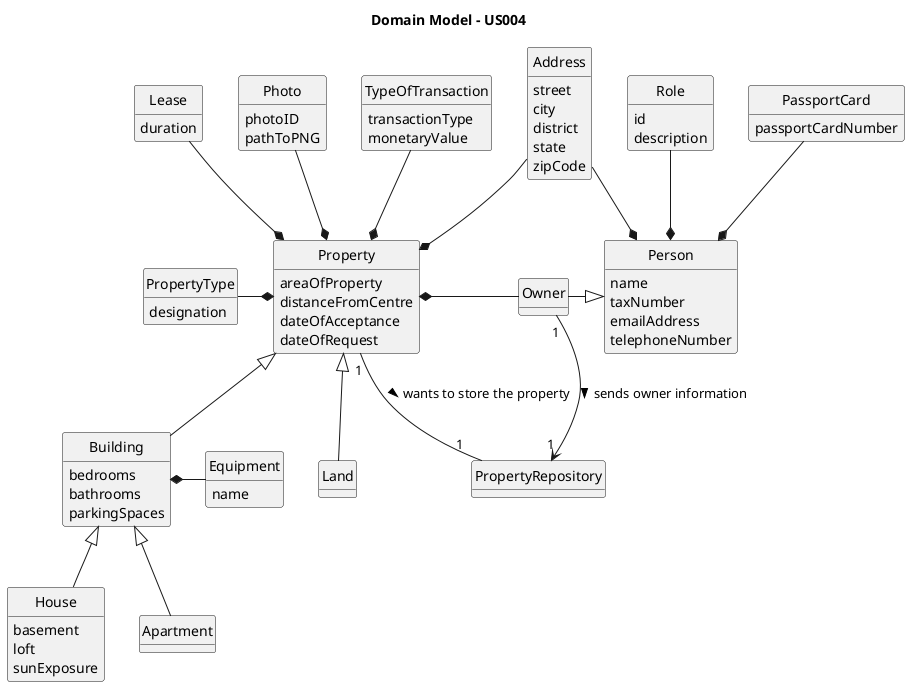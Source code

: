 @startuml
skinparam monochrome true
skinparam packageStyle rectangle
skinparam shadowing false

'left to right direction

skinparam classAttributeIconSize 0

hide circle
hide methods

title Domain Model - US004

class Role{
    id
    description
}
class Lease{

    duration
}
class Property{
    areaOfProperty
    distanceFromCentre
    dateOfAcceptance
    dateOfRequest
}

class TypeOfTransaction{
    transactionType
    monetaryValue
}

class Address{
    street
    city
    district
    state
    zipCode
}


class Photo{
    photoID
    pathToPNG
}

class Building{
    bedrooms
    bathrooms
    parkingSpaces
}

class Equipment{
    name
}

class House{
    basement
    loft
    sunExposure
}

class Land{
}

class PassportCard {
passportCardNumber
}

class Apartment{
}

class Owner{
}
class Person{
    name
    taxNumber
    emailAddress
    telephoneNumber
}

class PropertyType {
    designation
}

PropertyType -* Property
Property <|-- Land
TypeOfTransaction  --* Property
Owner -|> Person
Owner -left* Property
Address --* Person
Role --* Person
PassportCard --* Person
Address --* Property
Equipment -up* Building
Photo --* Property
Property <|-- Building
Building <|-- House
Building <|-- Apartment
Lease --* Property
Property "1" - "1" PropertyRepository : > wants to store the property
Owner "1" --> "1" PropertyRepository : > sends owner information



@enduml